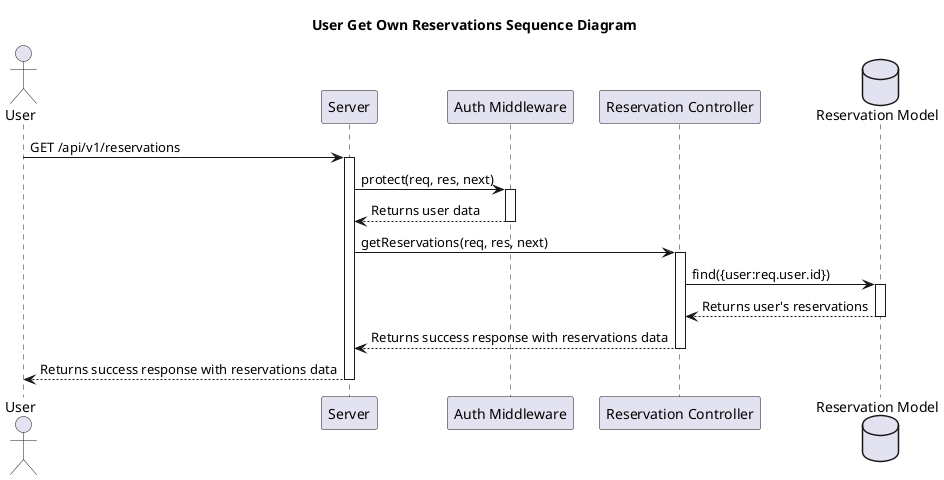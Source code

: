 @startuml User Get Own Reservations Sequence Diagram
title User Get Own Reservations Sequence Diagram
actor User
participant "Server" as Server
participant "Auth Middleware" as Auth
participant "Reservation Controller" as Controller
database "Reservation Model" as Model

User -> Server: GET /api/v1/reservations
activate Server

Server -> Auth: protect(req, res, next)
activate Auth

Auth --> Server: Returns user data
deactivate Auth

Server -> Controller: getReservations(req, res, next)
activate Controller

Controller -> Model: find({user:req.user.id})
activate Model

Model --> Controller: Returns user's reservations
deactivate Model

Controller --> Server: Returns success response with reservations data
deactivate Controller

Server --> User: Returns success response with reservations data
deactivate Server
@enduml